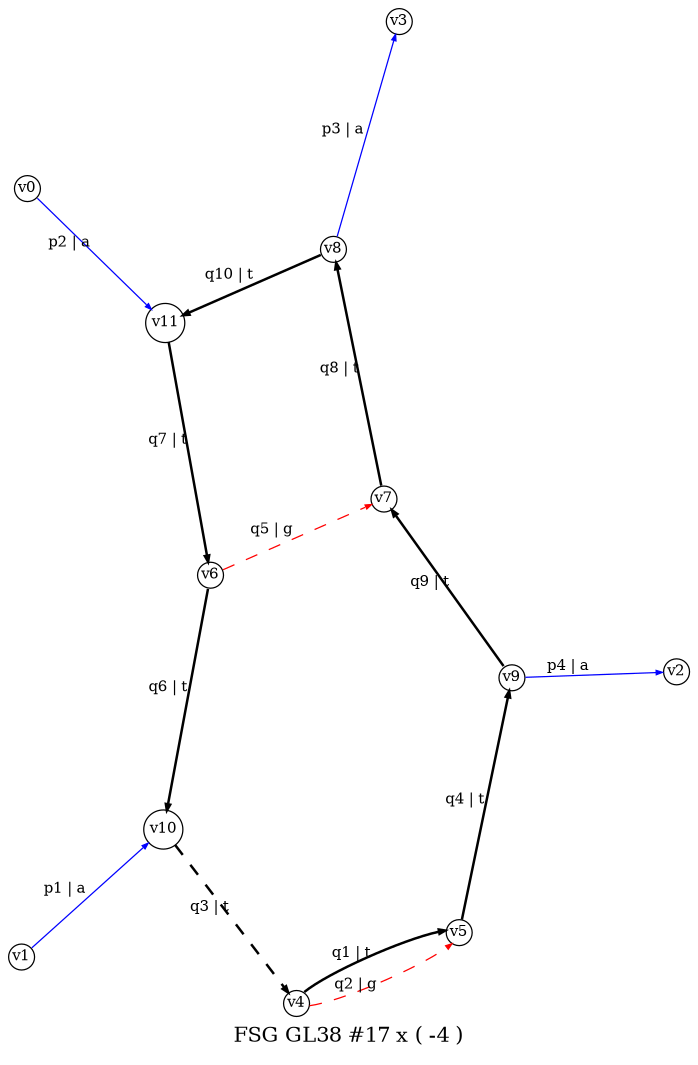 digraph dot_17_0_GL38 {
label="FSG GL38 #17 x ( -4 )";
noverlap="scale"; layout="neato";
graph [ 
overall_factor="NumeratorDependentGrouping(38,1,AntiFermionSpinSumSign(1)*AutG(1)^-1*ExternalFermionOrderingSign(1)*InternalFermionLoopSign(-1)*NumeratorIndependentSymmetryGrouping(2))+NumeratorDependentGrouping(39,1,AntiFermionSpinSumSign(1)*AutG(1)^-1*ExternalFermionOrderingSign(1)*InternalFermionLoopSign(-1)*NumeratorIndependentSymmetryGrouping(2))",
overall_factor_evaluated="-4",
fontsize=10,ratio=1.5
 ];
node [ fontsize=7,shape=circle,margin=0,height=0.01,penwidth=0.6 ];
edge [ fontsize=7,arrowsize=0.3,penwidth=0.6 ];
"v1" -> "v10" [label="p1 | a",color="blue",penwidth="0.6",style="solid"];
"v0" -> "v11" [label="p2 | a",color="blue",penwidth="0.6",style="solid"];
"v8" -> "v3" [label="p3 | a",color="blue",penwidth="0.6",style="solid"];
"v9" -> "v2" [label="p4 | a",color="blue",penwidth="0.6",style="solid"];
"v4" -> "v5" [label="q1 | t",color="black",penwidth="1.2",style="solid"];
"v4" -> "v5" [label="q2 | g",color="red",penwidth="0.6",style="dashed"];
"v10" -> "v4" [label="q3 | t",color="black",penwidth="1.2",style="dashed"];
"v5" -> "v9" [label="q4 | t",color="black",penwidth="1.2",style="solid"];
"v6" -> "v7" [label="q5 | g",color="red",penwidth="0.6",style="dashed"];
"v6" -> "v10" [label="q6 | t",color="black",penwidth="1.2",style="solid"];
"v11" -> "v6" [label="q7 | t",color="black",penwidth="1.2",style="solid"];
"v7" -> "v8" [label="q8 | t",color="black",penwidth="1.2",style="solid"];
"v9" -> "v7" [label="q9 | t",color="black",penwidth="1.2",style="solid"];
"v8" -> "v11" [label="q10 | t",color="black",penwidth="1.2",style="solid"];
}